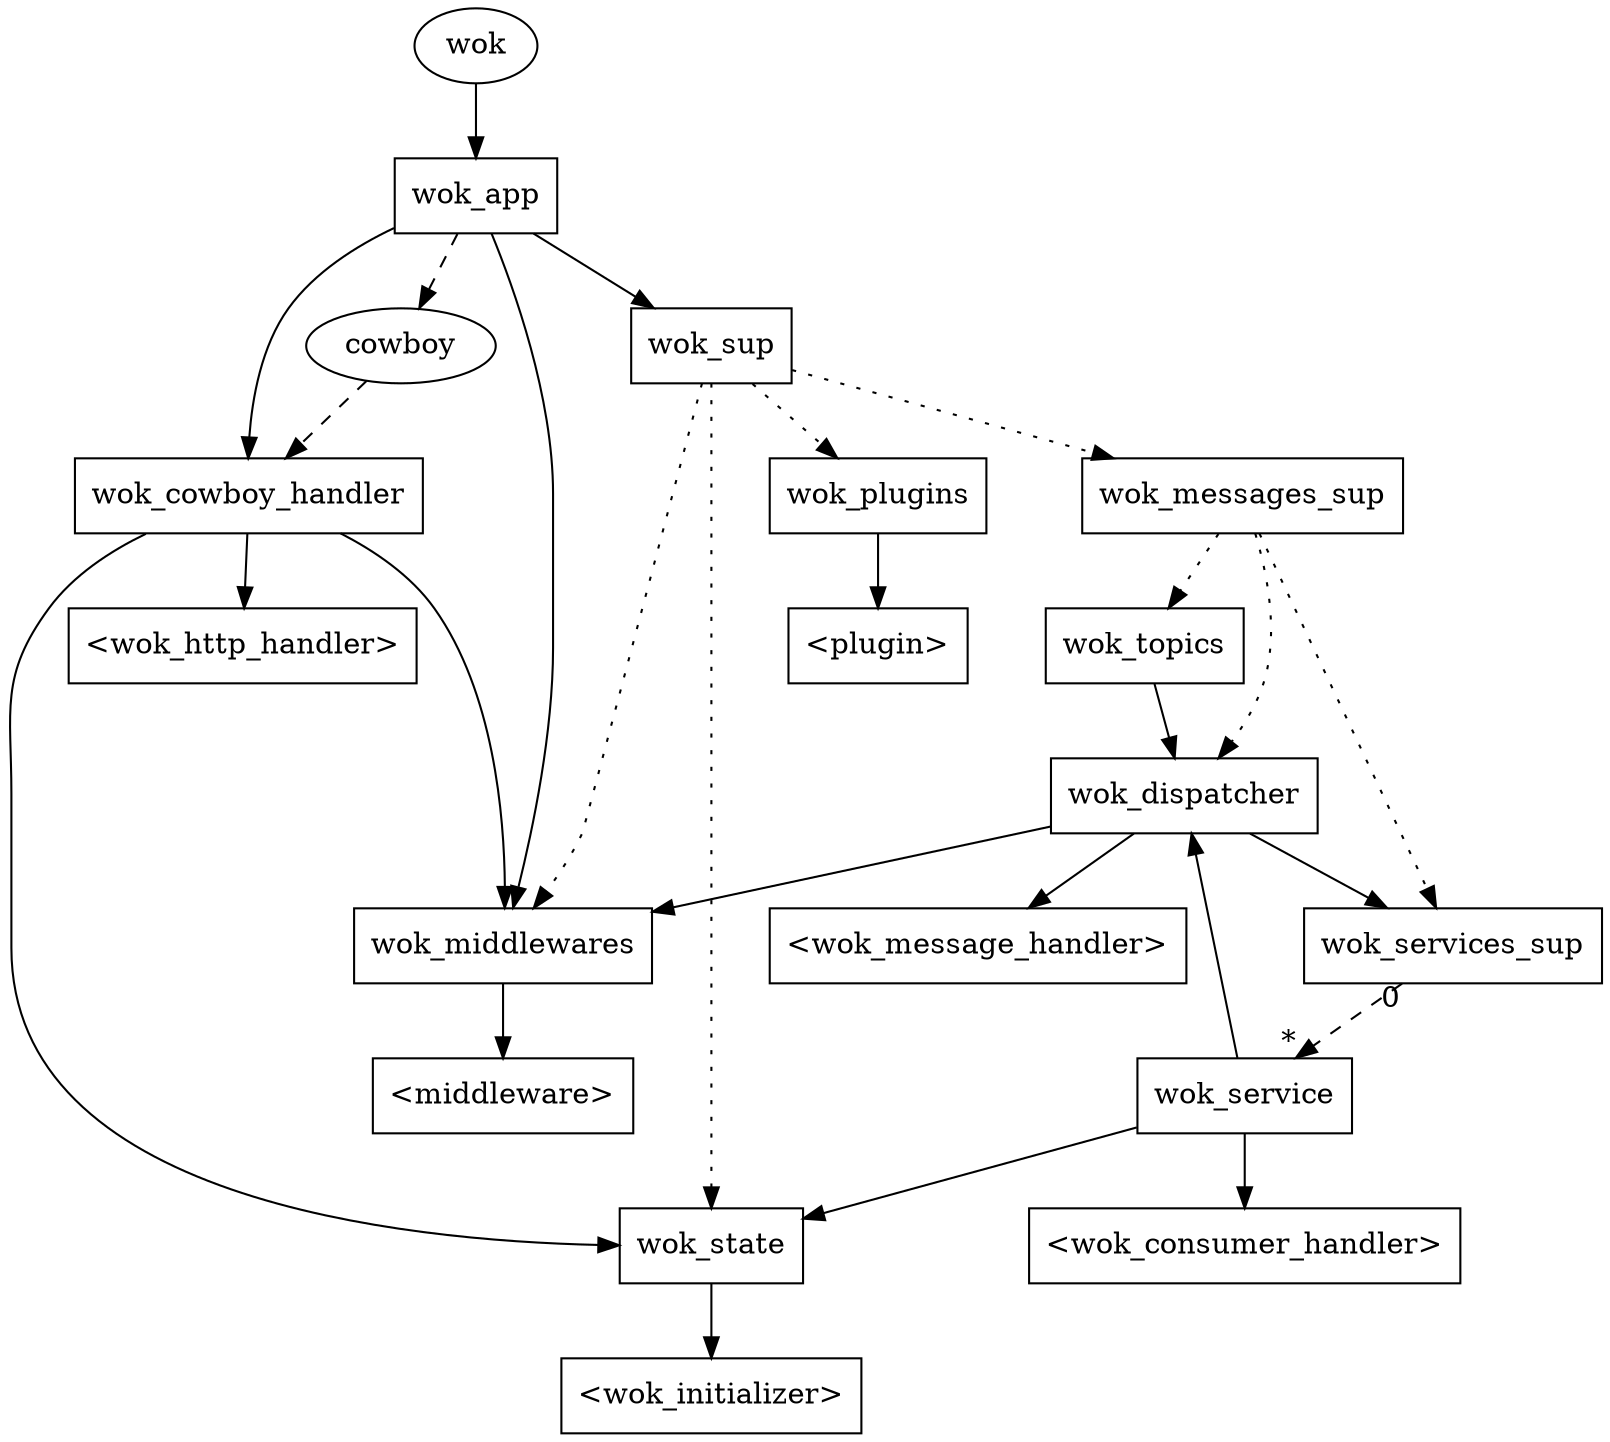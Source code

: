 digraph wok {
  node[shape=box];
  graph[
    overlap=false,
    splines=true
  ]

  wok[shape=oval];
  cowboy[shape=oval];

  wok -> wok_app;

  wok_app -> wok_sup;
  wok_app -> cowboy [style=dashed];
  wok_app -> wok_cowboy_handler;
  wok_app -> wok_middlewares;

  wok_sup -> wok_messages_sup [style=dotted];
  wok_sup -> wok_plugins [style=dotted];
  wok_sup -> wok_middlewares [style=dotted];
  wok_sup -> wok_state [style=dotted];

  wok_plugins -> "<plugin>";

  cowboy -> wok_cowboy_handler [style=dashed];

  wok_cowboy_handler -> "<wok_http_handler>";
  wok_cowboy_handler -> wok_middlewares;
  wok_cowboy_handler -> wok_state;

  wok_middlewares -> "<middleware>";

  wok_messages_sup -> wok_dispatcher [style=dotted];
  wok_messages_sup -> wok_services_sup [style=dotted];
  wok_messages_sup -> wok_topics [style=dotted];

  wok_dispatcher -> wok_services_sup;
  wok_dispatcher -> wok_middlewares;
  wok_dispatcher -> "<wok_message_handler>";

  wok_services_sup -> wok_service [style=dashed, headlabel="*", taillabel="0"];

  wok_topics -> wok_dispatcher;

  wok_service -> wok_dispatcher;
  wok_service -> "<wok_consumer_handler>";
  wok_service -> wok_state;

  wok_state -> "<wok_initializer>";
}
